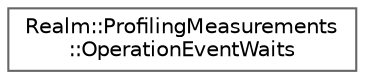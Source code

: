 digraph "Graphical Class Hierarchy"
{
 // LATEX_PDF_SIZE
  bgcolor="transparent";
  edge [fontname=Helvetica,fontsize=10,labelfontname=Helvetica,labelfontsize=10];
  node [fontname=Helvetica,fontsize=10,shape=box,height=0.2,width=0.4];
  rankdir="LR";
  Node0 [id="Node000000",label="Realm::ProfilingMeasurements\l::OperationEventWaits",height=0.2,width=0.4,color="grey40", fillcolor="white", style="filled",URL="$structRealm_1_1ProfilingMeasurements_1_1OperationEventWaits.html",tooltip=" "];
}
